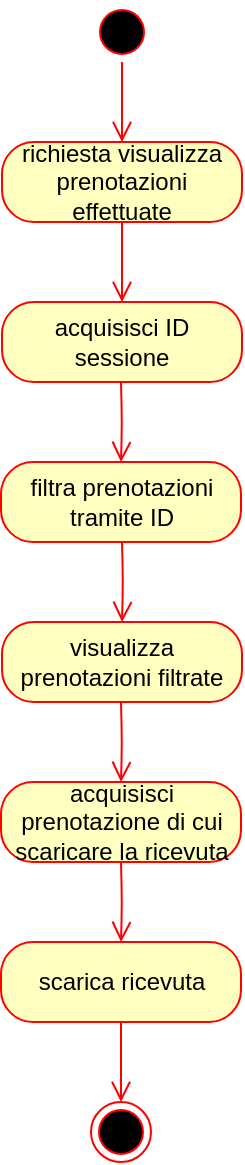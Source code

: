 <mxfile version="14.3.0" type="device"><diagram id="6JxamTBS7EjGgGBPjQiU" name="Page-1"><mxGraphModel dx="1038" dy="477" grid="1" gridSize="10" guides="1" tooltips="1" connect="1" arrows="1" fold="1" page="1" pageScale="1" pageWidth="827" pageHeight="1169" math="0" shadow="0"><root><mxCell id="0"/><mxCell id="1" parent="0"/><mxCell id="szQQGrrsMWtS-yNYxQI8-23" value="" style="ellipse;html=1;shape=startState;fillColor=#000000;strokeColor=#ff0000;" vertex="1" parent="1"><mxGeometry x="389" y="170" width="30" height="30" as="geometry"/></mxCell><mxCell id="szQQGrrsMWtS-yNYxQI8-24" value="" style="edgeStyle=orthogonalEdgeStyle;html=1;verticalAlign=bottom;endArrow=open;endSize=8;strokeColor=#ff0000;entryX=0.5;entryY=0;entryDx=0;entryDy=0;" edge="1" parent="1" source="szQQGrrsMWtS-yNYxQI8-23" target="szQQGrrsMWtS-yNYxQI8-25"><mxGeometry relative="1" as="geometry"><mxPoint x="404" y="250" as="targetPoint"/></mxGeometry></mxCell><mxCell id="szQQGrrsMWtS-yNYxQI8-25" value="richiesta visualizza prenotazioni effettuate" style="rounded=1;whiteSpace=wrap;html=1;arcSize=40;fontColor=#000000;fillColor=#ffffc0;strokeColor=#ff0000;" vertex="1" parent="1"><mxGeometry x="344" y="240" width="120" height="40" as="geometry"/></mxCell><mxCell id="szQQGrrsMWtS-yNYxQI8-26" value="" style="edgeStyle=orthogonalEdgeStyle;html=1;verticalAlign=bottom;endArrow=open;endSize=8;strokeColor=#ff0000;entryX=0.5;entryY=0;entryDx=0;entryDy=0;" edge="1" parent="1" source="szQQGrrsMWtS-yNYxQI8-25" target="szQQGrrsMWtS-yNYxQI8-29"><mxGeometry relative="1" as="geometry"><mxPoint x="450" y="350" as="targetPoint"/></mxGeometry></mxCell><mxCell id="szQQGrrsMWtS-yNYxQI8-27" value="" style="ellipse;html=1;shape=endState;fillColor=#000000;strokeColor=#ff0000;" vertex="1" parent="1"><mxGeometry x="388.5" y="720" width="30" height="30" as="geometry"/></mxCell><mxCell id="szQQGrrsMWtS-yNYxQI8-29" value="acquisisci ID sessione" style="rounded=1;whiteSpace=wrap;html=1;arcSize=40;fontColor=#000000;fillColor=#ffffc0;strokeColor=#ff0000;" vertex="1" parent="1"><mxGeometry x="344" y="320" width="120" height="40" as="geometry"/></mxCell><mxCell id="szQQGrrsMWtS-yNYxQI8-30" value="" style="edgeStyle=orthogonalEdgeStyle;html=1;verticalAlign=bottom;endArrow=open;endSize=8;strokeColor=#ff0000;entryX=0.5;entryY=0;entryDx=0;entryDy=0;" edge="1" parent="1" target="szQQGrrsMWtS-yNYxQI8-31"><mxGeometry relative="1" as="geometry"><mxPoint x="449.5" y="430" as="targetPoint"/><mxPoint x="403.5" y="360" as="sourcePoint"/></mxGeometry></mxCell><mxCell id="szQQGrrsMWtS-yNYxQI8-31" value="filtra prenotazioni tramite ID" style="rounded=1;whiteSpace=wrap;html=1;arcSize=40;fontColor=#000000;fillColor=#ffffc0;strokeColor=#ff0000;" vertex="1" parent="1"><mxGeometry x="343.5" y="400" width="120" height="40" as="geometry"/></mxCell><mxCell id="szQQGrrsMWtS-yNYxQI8-32" value="" style="edgeStyle=orthogonalEdgeStyle;html=1;verticalAlign=bottom;endArrow=open;endSize=8;strokeColor=#ff0000;entryX=0.5;entryY=0;entryDx=0;entryDy=0;" edge="1" parent="1" target="szQQGrrsMWtS-yNYxQI8-33"><mxGeometry relative="1" as="geometry"><mxPoint x="450" y="510" as="targetPoint"/><mxPoint x="404" y="440" as="sourcePoint"/></mxGeometry></mxCell><mxCell id="szQQGrrsMWtS-yNYxQI8-33" value="visualizza prenotazioni filtrate" style="rounded=1;whiteSpace=wrap;html=1;arcSize=40;fontColor=#000000;fillColor=#ffffc0;strokeColor=#ff0000;" vertex="1" parent="1"><mxGeometry x="344" y="480" width="120" height="40" as="geometry"/></mxCell><mxCell id="szQQGrrsMWtS-yNYxQI8-34" value="" style="edgeStyle=orthogonalEdgeStyle;html=1;verticalAlign=bottom;endArrow=open;endSize=8;strokeColor=#ff0000;entryX=0.5;entryY=0;entryDx=0;entryDy=0;" edge="1" parent="1" target="szQQGrrsMWtS-yNYxQI8-35"><mxGeometry relative="1" as="geometry"><mxPoint x="449.5" y="590" as="targetPoint"/><mxPoint x="403.5" y="520" as="sourcePoint"/></mxGeometry></mxCell><mxCell id="szQQGrrsMWtS-yNYxQI8-35" value="acquisisci prenotazione di cui scaricare la ricevuta" style="rounded=1;whiteSpace=wrap;html=1;arcSize=40;fontColor=#000000;fillColor=#ffffc0;strokeColor=#ff0000;" vertex="1" parent="1"><mxGeometry x="343.5" y="560" width="120" height="40" as="geometry"/></mxCell><mxCell id="szQQGrrsMWtS-yNYxQI8-36" value="" style="edgeStyle=orthogonalEdgeStyle;html=1;verticalAlign=bottom;endArrow=open;endSize=8;strokeColor=#ff0000;entryX=0.5;entryY=0;entryDx=0;entryDy=0;" edge="1" parent="1" target="szQQGrrsMWtS-yNYxQI8-37"><mxGeometry relative="1" as="geometry"><mxPoint x="449.5" y="670" as="targetPoint"/><mxPoint x="403.5" y="600" as="sourcePoint"/></mxGeometry></mxCell><mxCell id="szQQGrrsMWtS-yNYxQI8-37" value="scarica ricevuta" style="rounded=1;whiteSpace=wrap;html=1;arcSize=40;fontColor=#000000;fillColor=#ffffc0;strokeColor=#ff0000;" vertex="1" parent="1"><mxGeometry x="343.5" y="640" width="120" height="40" as="geometry"/></mxCell><mxCell id="szQQGrrsMWtS-yNYxQI8-38" value="" style="edgeStyle=orthogonalEdgeStyle;html=1;verticalAlign=bottom;endArrow=open;endSize=8;strokeColor=#ff0000;entryX=0.5;entryY=0;entryDx=0;entryDy=0;" edge="1" parent="1"><mxGeometry relative="1" as="geometry"><mxPoint x="403.5" y="720" as="targetPoint"/><mxPoint x="403.5" y="680" as="sourcePoint"/></mxGeometry></mxCell></root></mxGraphModel></diagram></mxfile>